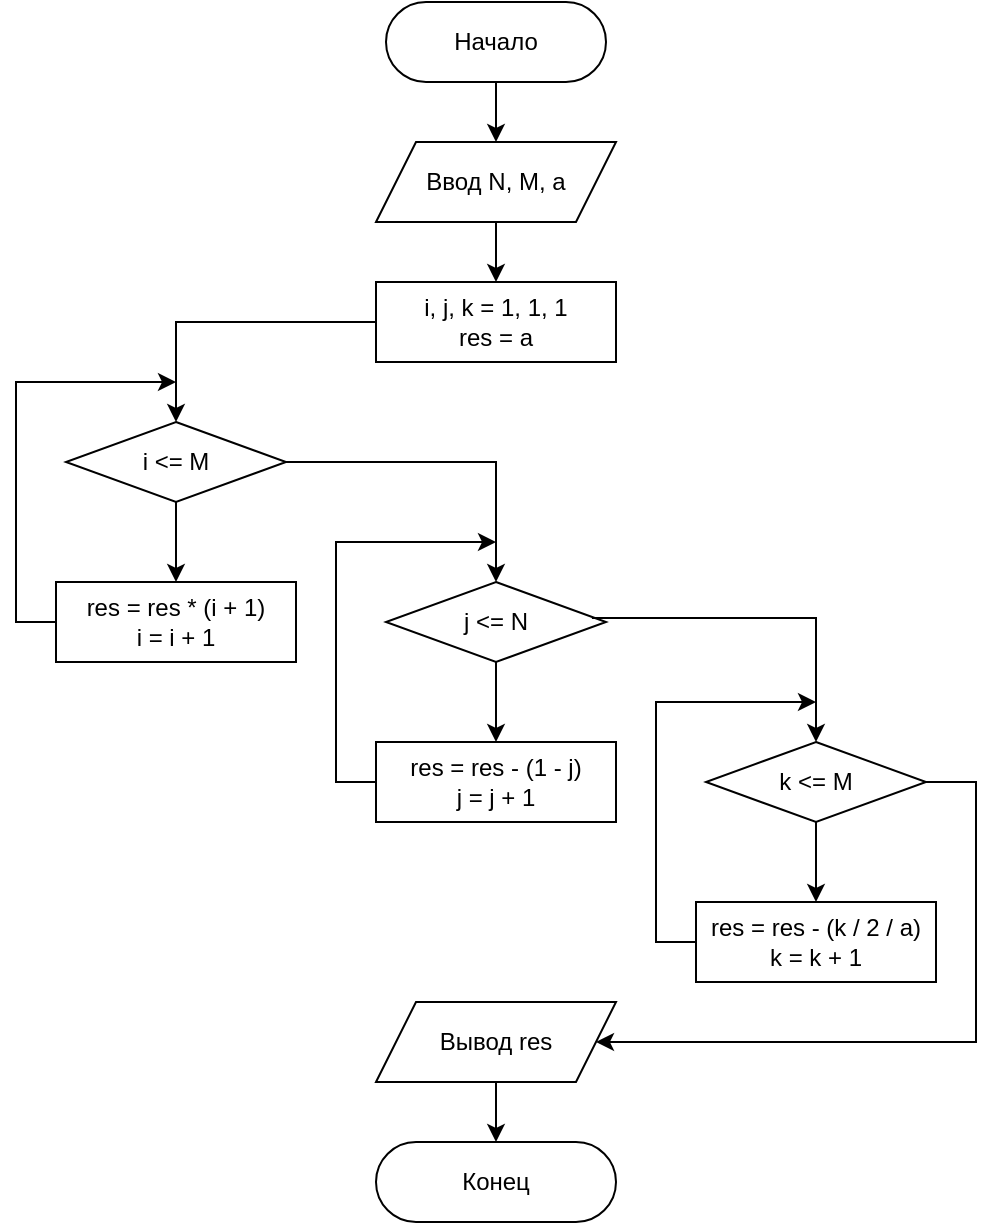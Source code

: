 <mxfile version="24.2.8" type="device">
  <diagram name="Страница — 1" id="fY1QoJU-OQZtq0JVKS2O">
    <mxGraphModel dx="1347" dy="858" grid="1" gridSize="10" guides="1" tooltips="1" connect="1" arrows="1" fold="1" page="1" pageScale="1" pageWidth="827" pageHeight="1169" math="0" shadow="0">
      <root>
        <mxCell id="0" />
        <mxCell id="1" parent="0" />
        <mxCell id="FCDDlftEFKD7IuRjlUL4-1" value="Начало" style="rounded=1;whiteSpace=wrap;html=1;arcSize=50;" parent="1" vertex="1">
          <mxGeometry x="345" y="210" width="110" height="40" as="geometry" />
        </mxCell>
        <mxCell id="FCDDlftEFKD7IuRjlUL4-2" value="Ввод N, M, a" style="shape=parallelogram;perimeter=parallelogramPerimeter;whiteSpace=wrap;html=1;fixedSize=1;" parent="1" vertex="1">
          <mxGeometry x="340" y="280" width="120" height="40" as="geometry" />
        </mxCell>
        <mxCell id="FCDDlftEFKD7IuRjlUL4-4" value="i &amp;lt;= M" style="rhombus;whiteSpace=wrap;html=1;" parent="1" vertex="1">
          <mxGeometry x="185" y="420" width="110" height="40" as="geometry" />
        </mxCell>
        <mxCell id="FCDDlftEFKD7IuRjlUL4-5" value="" style="endArrow=classic;html=1;rounded=0;exitX=0.5;exitY=1;exitDx=0;exitDy=0;entryX=0.5;entryY=0;entryDx=0;entryDy=0;" parent="1" source="FCDDlftEFKD7IuRjlUL4-4" target="FCDDlftEFKD7IuRjlUL4-7" edge="1">
          <mxGeometry width="50" height="50" relative="1" as="geometry">
            <mxPoint x="200" y="630" as="sourcePoint" />
            <mxPoint x="240" y="480" as="targetPoint" />
          </mxGeometry>
        </mxCell>
        <mxCell id="FCDDlftEFKD7IuRjlUL4-6" value="i, j, k = 1, 1, 1&lt;div&gt;res = a&lt;/div&gt;" style="rounded=0;whiteSpace=wrap;html=1;" parent="1" vertex="1">
          <mxGeometry x="340" y="350" width="120" height="40" as="geometry" />
        </mxCell>
        <mxCell id="FCDDlftEFKD7IuRjlUL4-7" value="res = res * (i + 1)&lt;div&gt;i = i + 1&lt;/div&gt;" style="rounded=0;whiteSpace=wrap;html=1;" parent="1" vertex="1">
          <mxGeometry x="180" y="500" width="120" height="40" as="geometry" />
        </mxCell>
        <mxCell id="FCDDlftEFKD7IuRjlUL4-10" value="" style="endArrow=classic;html=1;rounded=0;exitX=0;exitY=0.5;exitDx=0;exitDy=0;" parent="1" source="FCDDlftEFKD7IuRjlUL4-7" edge="1">
          <mxGeometry width="50" height="50" relative="1" as="geometry">
            <mxPoint x="-10" y="580" as="sourcePoint" />
            <mxPoint x="240" y="400" as="targetPoint" />
            <Array as="points">
              <mxPoint x="160" y="520" />
              <mxPoint x="160" y="400" />
            </Array>
          </mxGeometry>
        </mxCell>
        <mxCell id="FCDDlftEFKD7IuRjlUL4-12" value="" style="endArrow=classic;html=1;rounded=0;exitX=0.5;exitY=1;exitDx=0;exitDy=0;entryX=0.5;entryY=0;entryDx=0;entryDy=0;" parent="1" source="FCDDlftEFKD7IuRjlUL4-1" target="FCDDlftEFKD7IuRjlUL4-2" edge="1">
          <mxGeometry width="50" height="50" relative="1" as="geometry">
            <mxPoint x="120" y="360" as="sourcePoint" />
            <mxPoint x="170" y="310" as="targetPoint" />
          </mxGeometry>
        </mxCell>
        <mxCell id="FCDDlftEFKD7IuRjlUL4-13" value="" style="endArrow=classic;html=1;rounded=0;exitX=0.5;exitY=1;exitDx=0;exitDy=0;entryX=0.5;entryY=0;entryDx=0;entryDy=0;" parent="1" source="FCDDlftEFKD7IuRjlUL4-2" target="FCDDlftEFKD7IuRjlUL4-6" edge="1">
          <mxGeometry width="50" height="50" relative="1" as="geometry">
            <mxPoint x="140" y="420" as="sourcePoint" />
            <mxPoint x="190" y="370" as="targetPoint" />
          </mxGeometry>
        </mxCell>
        <mxCell id="FCDDlftEFKD7IuRjlUL4-14" value="" style="endArrow=classic;html=1;rounded=0;exitX=0;exitY=0.5;exitDx=0;exitDy=0;entryX=0.5;entryY=0;entryDx=0;entryDy=0;" parent="1" source="FCDDlftEFKD7IuRjlUL4-6" target="FCDDlftEFKD7IuRjlUL4-4" edge="1">
          <mxGeometry width="50" height="50" relative="1" as="geometry">
            <mxPoint x="180" y="450" as="sourcePoint" />
            <mxPoint x="230" y="400" as="targetPoint" />
            <Array as="points">
              <mxPoint x="240" y="370" />
            </Array>
          </mxGeometry>
        </mxCell>
        <mxCell id="FCDDlftEFKD7IuRjlUL4-17" value="j &amp;lt;= N" style="rhombus;whiteSpace=wrap;html=1;" parent="1" vertex="1">
          <mxGeometry x="345" y="500" width="110" height="40" as="geometry" />
        </mxCell>
        <mxCell id="FCDDlftEFKD7IuRjlUL4-18" value="" style="endArrow=classic;html=1;rounded=0;exitX=0.5;exitY=1;exitDx=0;exitDy=0;entryX=0.5;entryY=0;entryDx=0;entryDy=0;" parent="1" source="FCDDlftEFKD7IuRjlUL4-17" target="FCDDlftEFKD7IuRjlUL4-19" edge="1">
          <mxGeometry width="50" height="50" relative="1" as="geometry">
            <mxPoint x="360" y="710" as="sourcePoint" />
            <mxPoint x="400" y="560" as="targetPoint" />
          </mxGeometry>
        </mxCell>
        <mxCell id="FCDDlftEFKD7IuRjlUL4-19" value="res = res - (1 - j)&lt;div&gt;j = j&lt;span style=&quot;background-color: initial;&quot;&gt;&amp;nbsp;+ 1&lt;/span&gt;&lt;br&gt;&lt;/div&gt;" style="rounded=0;whiteSpace=wrap;html=1;" parent="1" vertex="1">
          <mxGeometry x="340" y="580" width="120" height="40" as="geometry" />
        </mxCell>
        <mxCell id="FCDDlftEFKD7IuRjlUL4-22" value="" style="endArrow=classic;html=1;rounded=0;exitX=0;exitY=0.5;exitDx=0;exitDy=0;" parent="1" source="FCDDlftEFKD7IuRjlUL4-19" edge="1">
          <mxGeometry width="50" height="50" relative="1" as="geometry">
            <mxPoint x="357.5" y="675" as="sourcePoint" />
            <mxPoint x="400" y="480" as="targetPoint" />
            <Array as="points">
              <mxPoint x="320" y="600" />
              <mxPoint x="320" y="480" />
            </Array>
          </mxGeometry>
        </mxCell>
        <mxCell id="FCDDlftEFKD7IuRjlUL4-24" value="" style="endArrow=classic;html=1;rounded=0;exitX=1;exitY=0.5;exitDx=0;exitDy=0;entryX=0.5;entryY=0;entryDx=0;entryDy=0;" parent="1" source="FCDDlftEFKD7IuRjlUL4-4" target="FCDDlftEFKD7IuRjlUL4-17" edge="1">
          <mxGeometry width="50" height="50" relative="1" as="geometry">
            <mxPoint x="360" y="460" as="sourcePoint" />
            <mxPoint x="430" y="440" as="targetPoint" />
            <Array as="points">
              <mxPoint x="400" y="440" />
            </Array>
          </mxGeometry>
        </mxCell>
        <mxCell id="FCDDlftEFKD7IuRjlUL4-25" value="k &amp;lt;= M" style="rhombus;whiteSpace=wrap;html=1;" parent="1" vertex="1">
          <mxGeometry x="505" y="580" width="110" height="40" as="geometry" />
        </mxCell>
        <mxCell id="FCDDlftEFKD7IuRjlUL4-26" value="" style="endArrow=classic;html=1;rounded=0;exitX=0.5;exitY=1;exitDx=0;exitDy=0;entryX=0.5;entryY=0;entryDx=0;entryDy=0;" parent="1" source="FCDDlftEFKD7IuRjlUL4-25" target="FCDDlftEFKD7IuRjlUL4-27" edge="1">
          <mxGeometry width="50" height="50" relative="1" as="geometry">
            <mxPoint x="520" y="790" as="sourcePoint" />
            <mxPoint x="560" y="640" as="targetPoint" />
          </mxGeometry>
        </mxCell>
        <mxCell id="FCDDlftEFKD7IuRjlUL4-27" value="res = res - (k / 2 / a)&lt;div&gt;k = k + 1&lt;br&gt;&lt;/div&gt;" style="rounded=0;whiteSpace=wrap;html=1;" parent="1" vertex="1">
          <mxGeometry x="500" y="660" width="120" height="40" as="geometry" />
        </mxCell>
        <mxCell id="FCDDlftEFKD7IuRjlUL4-30" value="" style="endArrow=classic;html=1;rounded=0;exitX=0;exitY=0.5;exitDx=0;exitDy=0;" parent="1" source="FCDDlftEFKD7IuRjlUL4-27" edge="1">
          <mxGeometry width="50" height="50" relative="1" as="geometry">
            <mxPoint x="517.5" y="755" as="sourcePoint" />
            <mxPoint x="560" y="560" as="targetPoint" />
            <Array as="points">
              <mxPoint x="480" y="680" />
              <mxPoint x="480" y="560" />
            </Array>
          </mxGeometry>
        </mxCell>
        <mxCell id="FCDDlftEFKD7IuRjlUL4-31" value="" style="endArrow=classic;html=1;rounded=0;exitX=0.936;exitY=0.45;exitDx=0;exitDy=0;exitPerimeter=0;entryX=0.5;entryY=0;entryDx=0;entryDy=0;" parent="1" source="FCDDlftEFKD7IuRjlUL4-17" target="FCDDlftEFKD7IuRjlUL4-25" edge="1">
          <mxGeometry width="50" height="50" relative="1" as="geometry">
            <mxPoint x="540" y="530" as="sourcePoint" />
            <mxPoint x="590" y="540" as="targetPoint" />
            <Array as="points">
              <mxPoint x="560" y="518" />
            </Array>
          </mxGeometry>
        </mxCell>
        <mxCell id="FCDDlftEFKD7IuRjlUL4-32" value="" style="endArrow=classic;html=1;rounded=0;exitX=1;exitY=0.5;exitDx=0;exitDy=0;" parent="1" source="FCDDlftEFKD7IuRjlUL4-25" target="FCDDlftEFKD7IuRjlUL4-33" edge="1">
          <mxGeometry width="50" height="50" relative="1" as="geometry">
            <mxPoint x="840" y="670" as="sourcePoint" />
            <mxPoint x="480" y="800" as="targetPoint" />
            <Array as="points">
              <mxPoint x="640" y="600" />
              <mxPoint x="640" y="730" />
            </Array>
          </mxGeometry>
        </mxCell>
        <mxCell id="FCDDlftEFKD7IuRjlUL4-33" value="Вывод res" style="shape=parallelogram;perimeter=parallelogramPerimeter;whiteSpace=wrap;html=1;fixedSize=1;" parent="1" vertex="1">
          <mxGeometry x="340" y="710" width="120" height="40" as="geometry" />
        </mxCell>
        <mxCell id="WhuMb2386Gyjq8ZemSzE-1" value="" style="endArrow=classic;html=1;rounded=0;exitX=0.5;exitY=1;exitDx=0;exitDy=0;" edge="1" parent="1" source="FCDDlftEFKD7IuRjlUL4-33" target="FCDDlftEFKD7IuRjlUL4-35">
          <mxGeometry width="50" height="50" relative="1" as="geometry">
            <mxPoint x="400" y="750" as="sourcePoint" />
            <mxPoint x="400" y="860" as="targetPoint" />
            <Array as="points" />
          </mxGeometry>
        </mxCell>
        <mxCell id="FCDDlftEFKD7IuRjlUL4-35" value="Конец" style="rounded=1;whiteSpace=wrap;html=1;arcSize=50;" parent="1" vertex="1">
          <mxGeometry x="340" y="780" width="120" height="40" as="geometry" />
        </mxCell>
      </root>
    </mxGraphModel>
  </diagram>
</mxfile>
